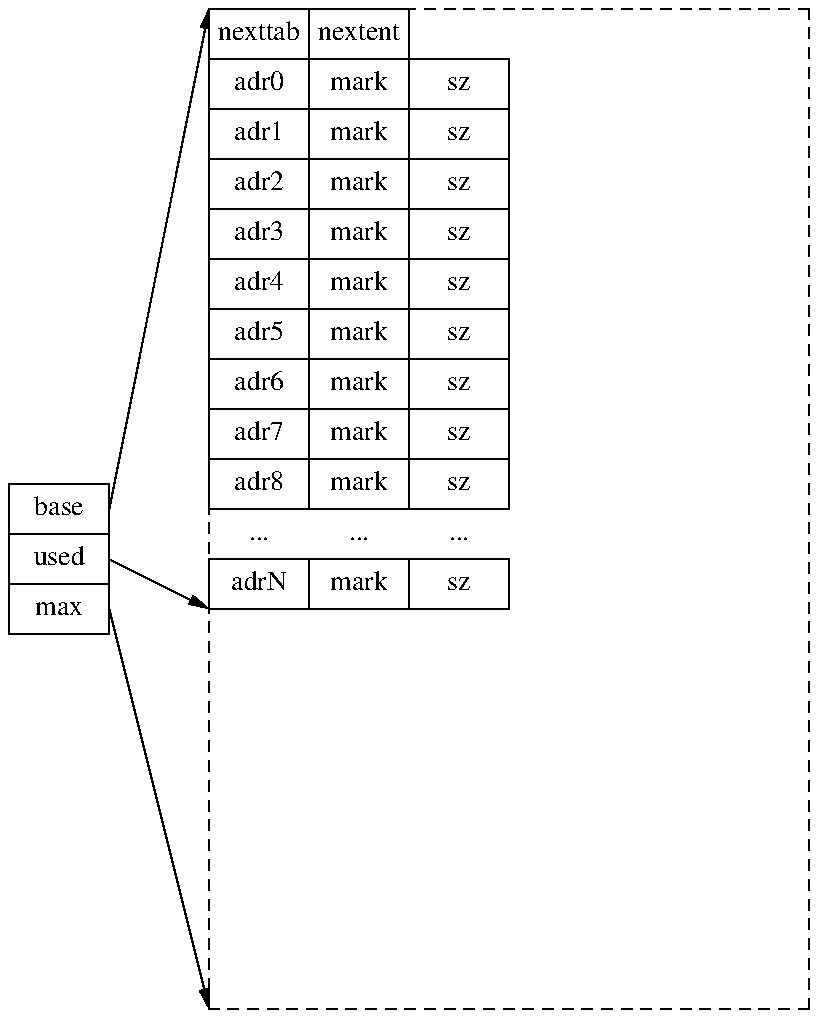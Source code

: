 .PS
boxwid = .5; boxht = .25
down
Base: box "base"
Used: box "used"
Max: box "max"

move to Base.e
move right

right
Mfile: box dashed wid 3 ht 5
move to Mfile.nw; move down .125

Mtab: right; box "nexttab"; box "nextent"
move to Mtab.sw; move down .25

Tab: right; box "adr0"; box "mark"; box "sz"
move to Tab.sw; move down .25
Tab: right; box "adr1"; box "mark"; box "sz"
move to Tab.sw; move down .25
Tab: right; box "adr2"; box "mark"; box "sz"
move to Tab.sw; move down .25
Tab: right; box "adr3"; box "mark"; box "sz"
move to Tab.sw; move down .25
Tab: right; box "adr4"; box "mark"; box "sz"
move to Tab.sw; move down .25
Tab: right; box "adr5"; box "mark"; box "sz"
move to Tab.sw; move down .25
Tab: right; box "adr6"; box "mark"; box "sz"
move to Tab.sw; move down .25
Tab: right; box "adr7"; box "mark"; box "sz"
move to Tab.sw; move down .25
Tab: right; box "adr8"; box "mark"; box "sz"
move to Tab.sw; move down .25
Tab: right; box invis "..."; box invis "..."; box invis "..."
move to Tab.sw; move down .25
Tab: right; box "adrN"; box "mark"; box "sz"

arrow from Base.e to Mfile.nw
arrow from Used.e to Tab.sw down .125
arrow from Max.e to Mfile.sw

.PE

